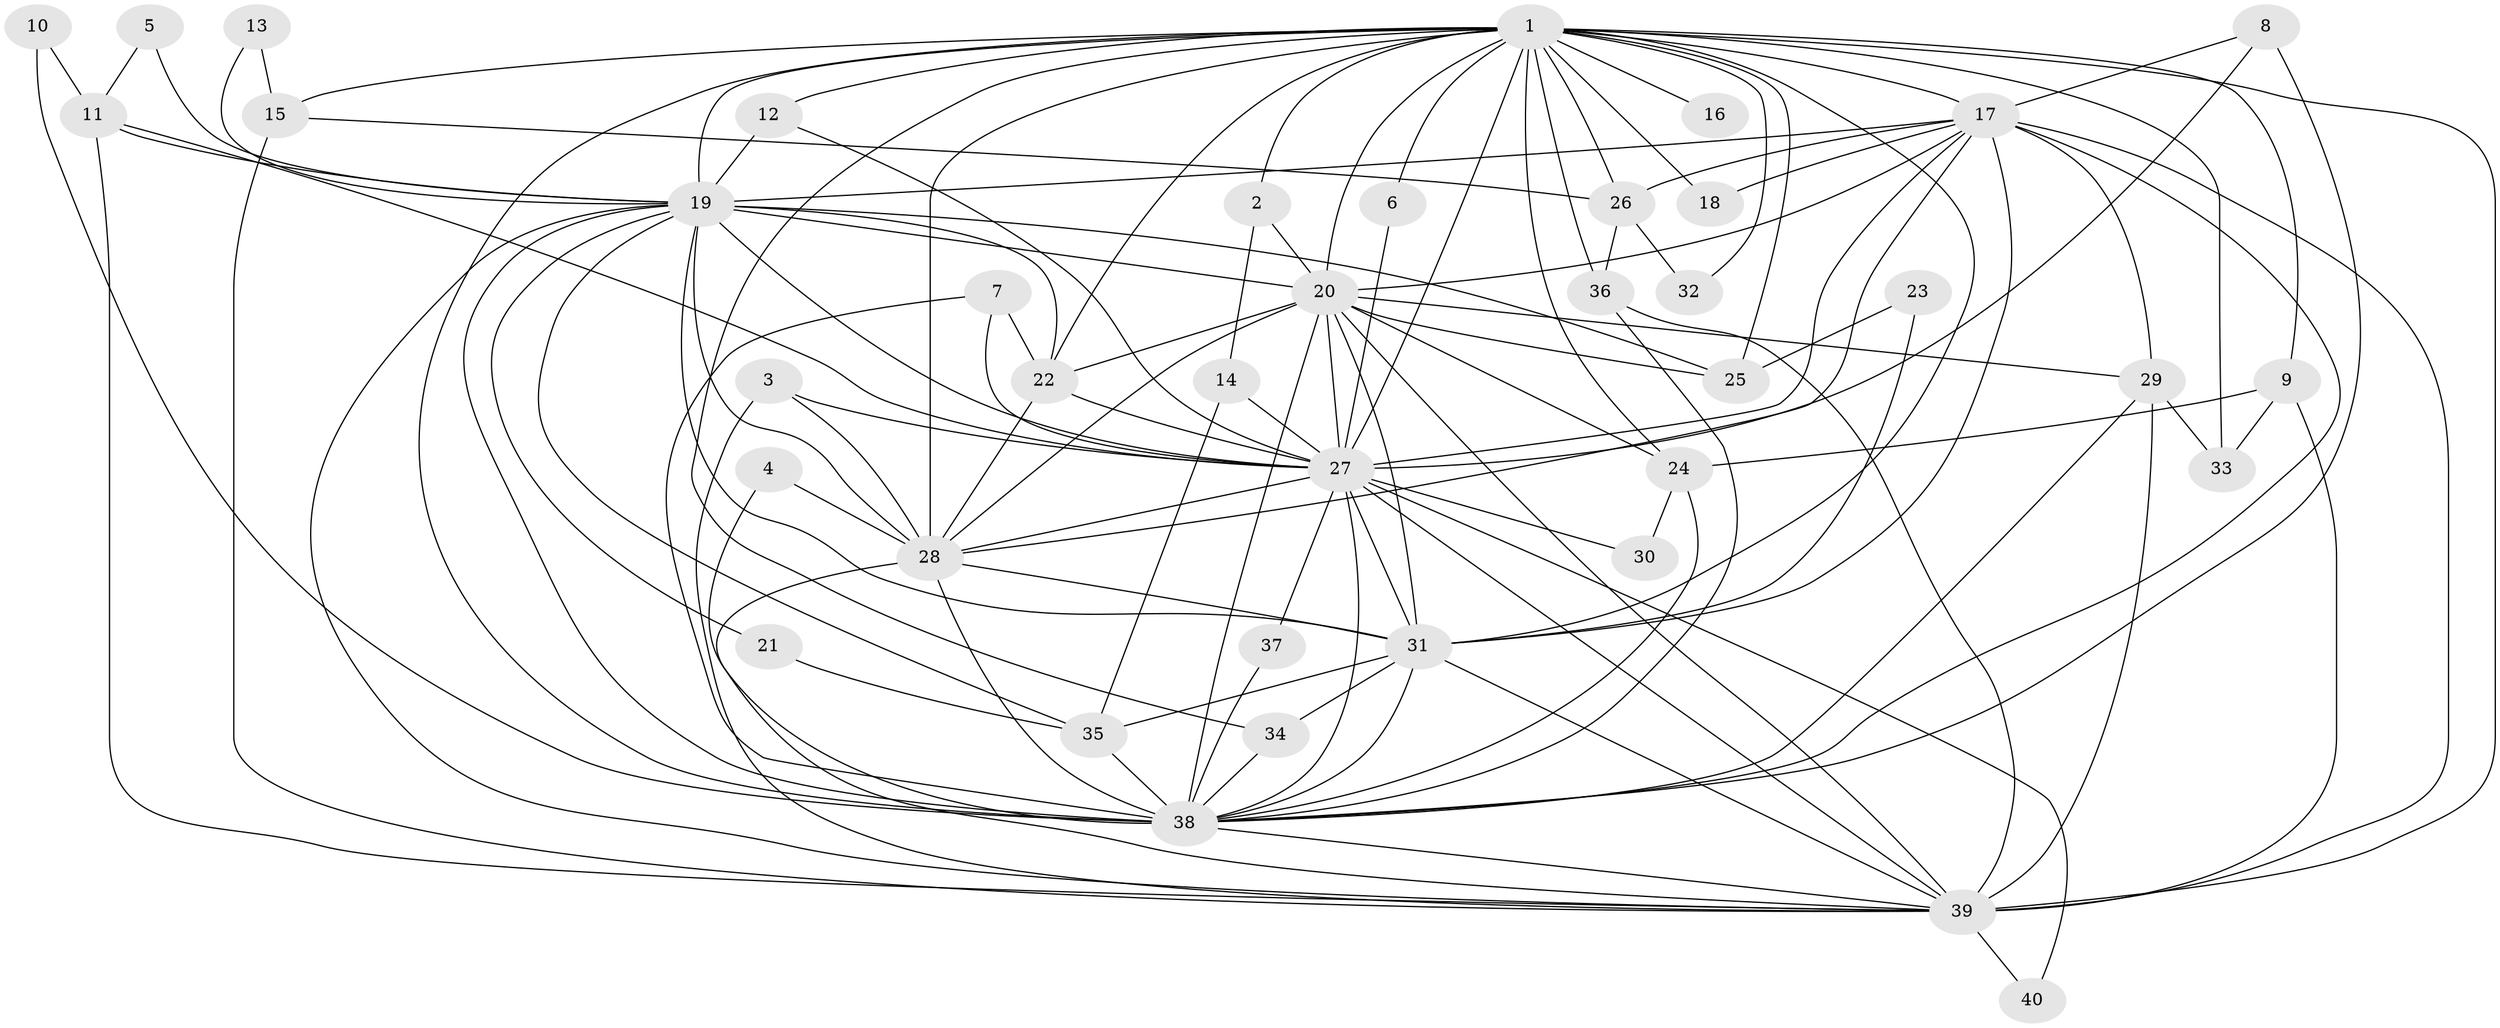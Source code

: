 // original degree distribution, {26: 0.0125, 17: 0.025, 14: 0.0125, 12: 0.0125, 20: 0.0125, 16: 0.0125, 21: 0.0125, 18: 0.0125, 19: 0.0125, 6: 0.0375, 3: 0.225, 2: 0.5, 5: 0.025, 4: 0.0875}
// Generated by graph-tools (version 1.1) at 2025/25/03/09/25 03:25:37]
// undirected, 40 vertices, 117 edges
graph export_dot {
graph [start="1"]
  node [color=gray90,style=filled];
  1;
  2;
  3;
  4;
  5;
  6;
  7;
  8;
  9;
  10;
  11;
  12;
  13;
  14;
  15;
  16;
  17;
  18;
  19;
  20;
  21;
  22;
  23;
  24;
  25;
  26;
  27;
  28;
  29;
  30;
  31;
  32;
  33;
  34;
  35;
  36;
  37;
  38;
  39;
  40;
  1 -- 2 [weight=1.0];
  1 -- 6 [weight=1.0];
  1 -- 9 [weight=1.0];
  1 -- 12 [weight=1.0];
  1 -- 15 [weight=1.0];
  1 -- 16 [weight=2.0];
  1 -- 17 [weight=4.0];
  1 -- 18 [weight=1.0];
  1 -- 19 [weight=3.0];
  1 -- 20 [weight=4.0];
  1 -- 22 [weight=1.0];
  1 -- 24 [weight=1.0];
  1 -- 25 [weight=2.0];
  1 -- 26 [weight=1.0];
  1 -- 27 [weight=2.0];
  1 -- 28 [weight=2.0];
  1 -- 31 [weight=2.0];
  1 -- 32 [weight=1.0];
  1 -- 33 [weight=1.0];
  1 -- 34 [weight=1.0];
  1 -- 36 [weight=2.0];
  1 -- 38 [weight=3.0];
  1 -- 39 [weight=4.0];
  2 -- 14 [weight=1.0];
  2 -- 20 [weight=1.0];
  3 -- 27 [weight=1.0];
  3 -- 28 [weight=1.0];
  3 -- 39 [weight=1.0];
  4 -- 28 [weight=1.0];
  4 -- 38 [weight=1.0];
  5 -- 11 [weight=1.0];
  5 -- 19 [weight=1.0];
  6 -- 27 [weight=1.0];
  7 -- 22 [weight=1.0];
  7 -- 27 [weight=1.0];
  7 -- 38 [weight=1.0];
  8 -- 17 [weight=1.0];
  8 -- 27 [weight=1.0];
  8 -- 38 [weight=1.0];
  9 -- 24 [weight=2.0];
  9 -- 33 [weight=1.0];
  9 -- 39 [weight=1.0];
  10 -- 11 [weight=1.0];
  10 -- 38 [weight=1.0];
  11 -- 19 [weight=1.0];
  11 -- 27 [weight=1.0];
  11 -- 39 [weight=1.0];
  12 -- 19 [weight=1.0];
  12 -- 27 [weight=1.0];
  13 -- 15 [weight=1.0];
  13 -- 19 [weight=1.0];
  14 -- 27 [weight=1.0];
  14 -- 35 [weight=1.0];
  15 -- 26 [weight=1.0];
  15 -- 39 [weight=2.0];
  17 -- 18 [weight=1.0];
  17 -- 19 [weight=1.0];
  17 -- 20 [weight=1.0];
  17 -- 26 [weight=1.0];
  17 -- 27 [weight=1.0];
  17 -- 28 [weight=1.0];
  17 -- 29 [weight=1.0];
  17 -- 31 [weight=1.0];
  17 -- 38 [weight=1.0];
  17 -- 39 [weight=1.0];
  19 -- 20 [weight=1.0];
  19 -- 21 [weight=1.0];
  19 -- 22 [weight=1.0];
  19 -- 25 [weight=2.0];
  19 -- 27 [weight=1.0];
  19 -- 28 [weight=2.0];
  19 -- 31 [weight=1.0];
  19 -- 35 [weight=1.0];
  19 -- 38 [weight=1.0];
  19 -- 39 [weight=1.0];
  20 -- 22 [weight=1.0];
  20 -- 24 [weight=1.0];
  20 -- 25 [weight=1.0];
  20 -- 27 [weight=2.0];
  20 -- 28 [weight=1.0];
  20 -- 29 [weight=1.0];
  20 -- 31 [weight=1.0];
  20 -- 38 [weight=1.0];
  20 -- 39 [weight=1.0];
  21 -- 35 [weight=1.0];
  22 -- 27 [weight=1.0];
  22 -- 28 [weight=2.0];
  23 -- 25 [weight=1.0];
  23 -- 31 [weight=1.0];
  24 -- 30 [weight=1.0];
  24 -- 38 [weight=1.0];
  26 -- 32 [weight=1.0];
  26 -- 36 [weight=1.0];
  27 -- 28 [weight=1.0];
  27 -- 30 [weight=1.0];
  27 -- 31 [weight=1.0];
  27 -- 37 [weight=1.0];
  27 -- 38 [weight=1.0];
  27 -- 39 [weight=1.0];
  27 -- 40 [weight=1.0];
  28 -- 31 [weight=1.0];
  28 -- 38 [weight=1.0];
  28 -- 39 [weight=2.0];
  29 -- 33 [weight=1.0];
  29 -- 38 [weight=1.0];
  29 -- 39 [weight=1.0];
  31 -- 34 [weight=1.0];
  31 -- 35 [weight=1.0];
  31 -- 38 [weight=1.0];
  31 -- 39 [weight=1.0];
  34 -- 38 [weight=1.0];
  35 -- 38 [weight=1.0];
  36 -- 38 [weight=1.0];
  36 -- 39 [weight=1.0];
  37 -- 38 [weight=1.0];
  38 -- 39 [weight=1.0];
  39 -- 40 [weight=1.0];
}
